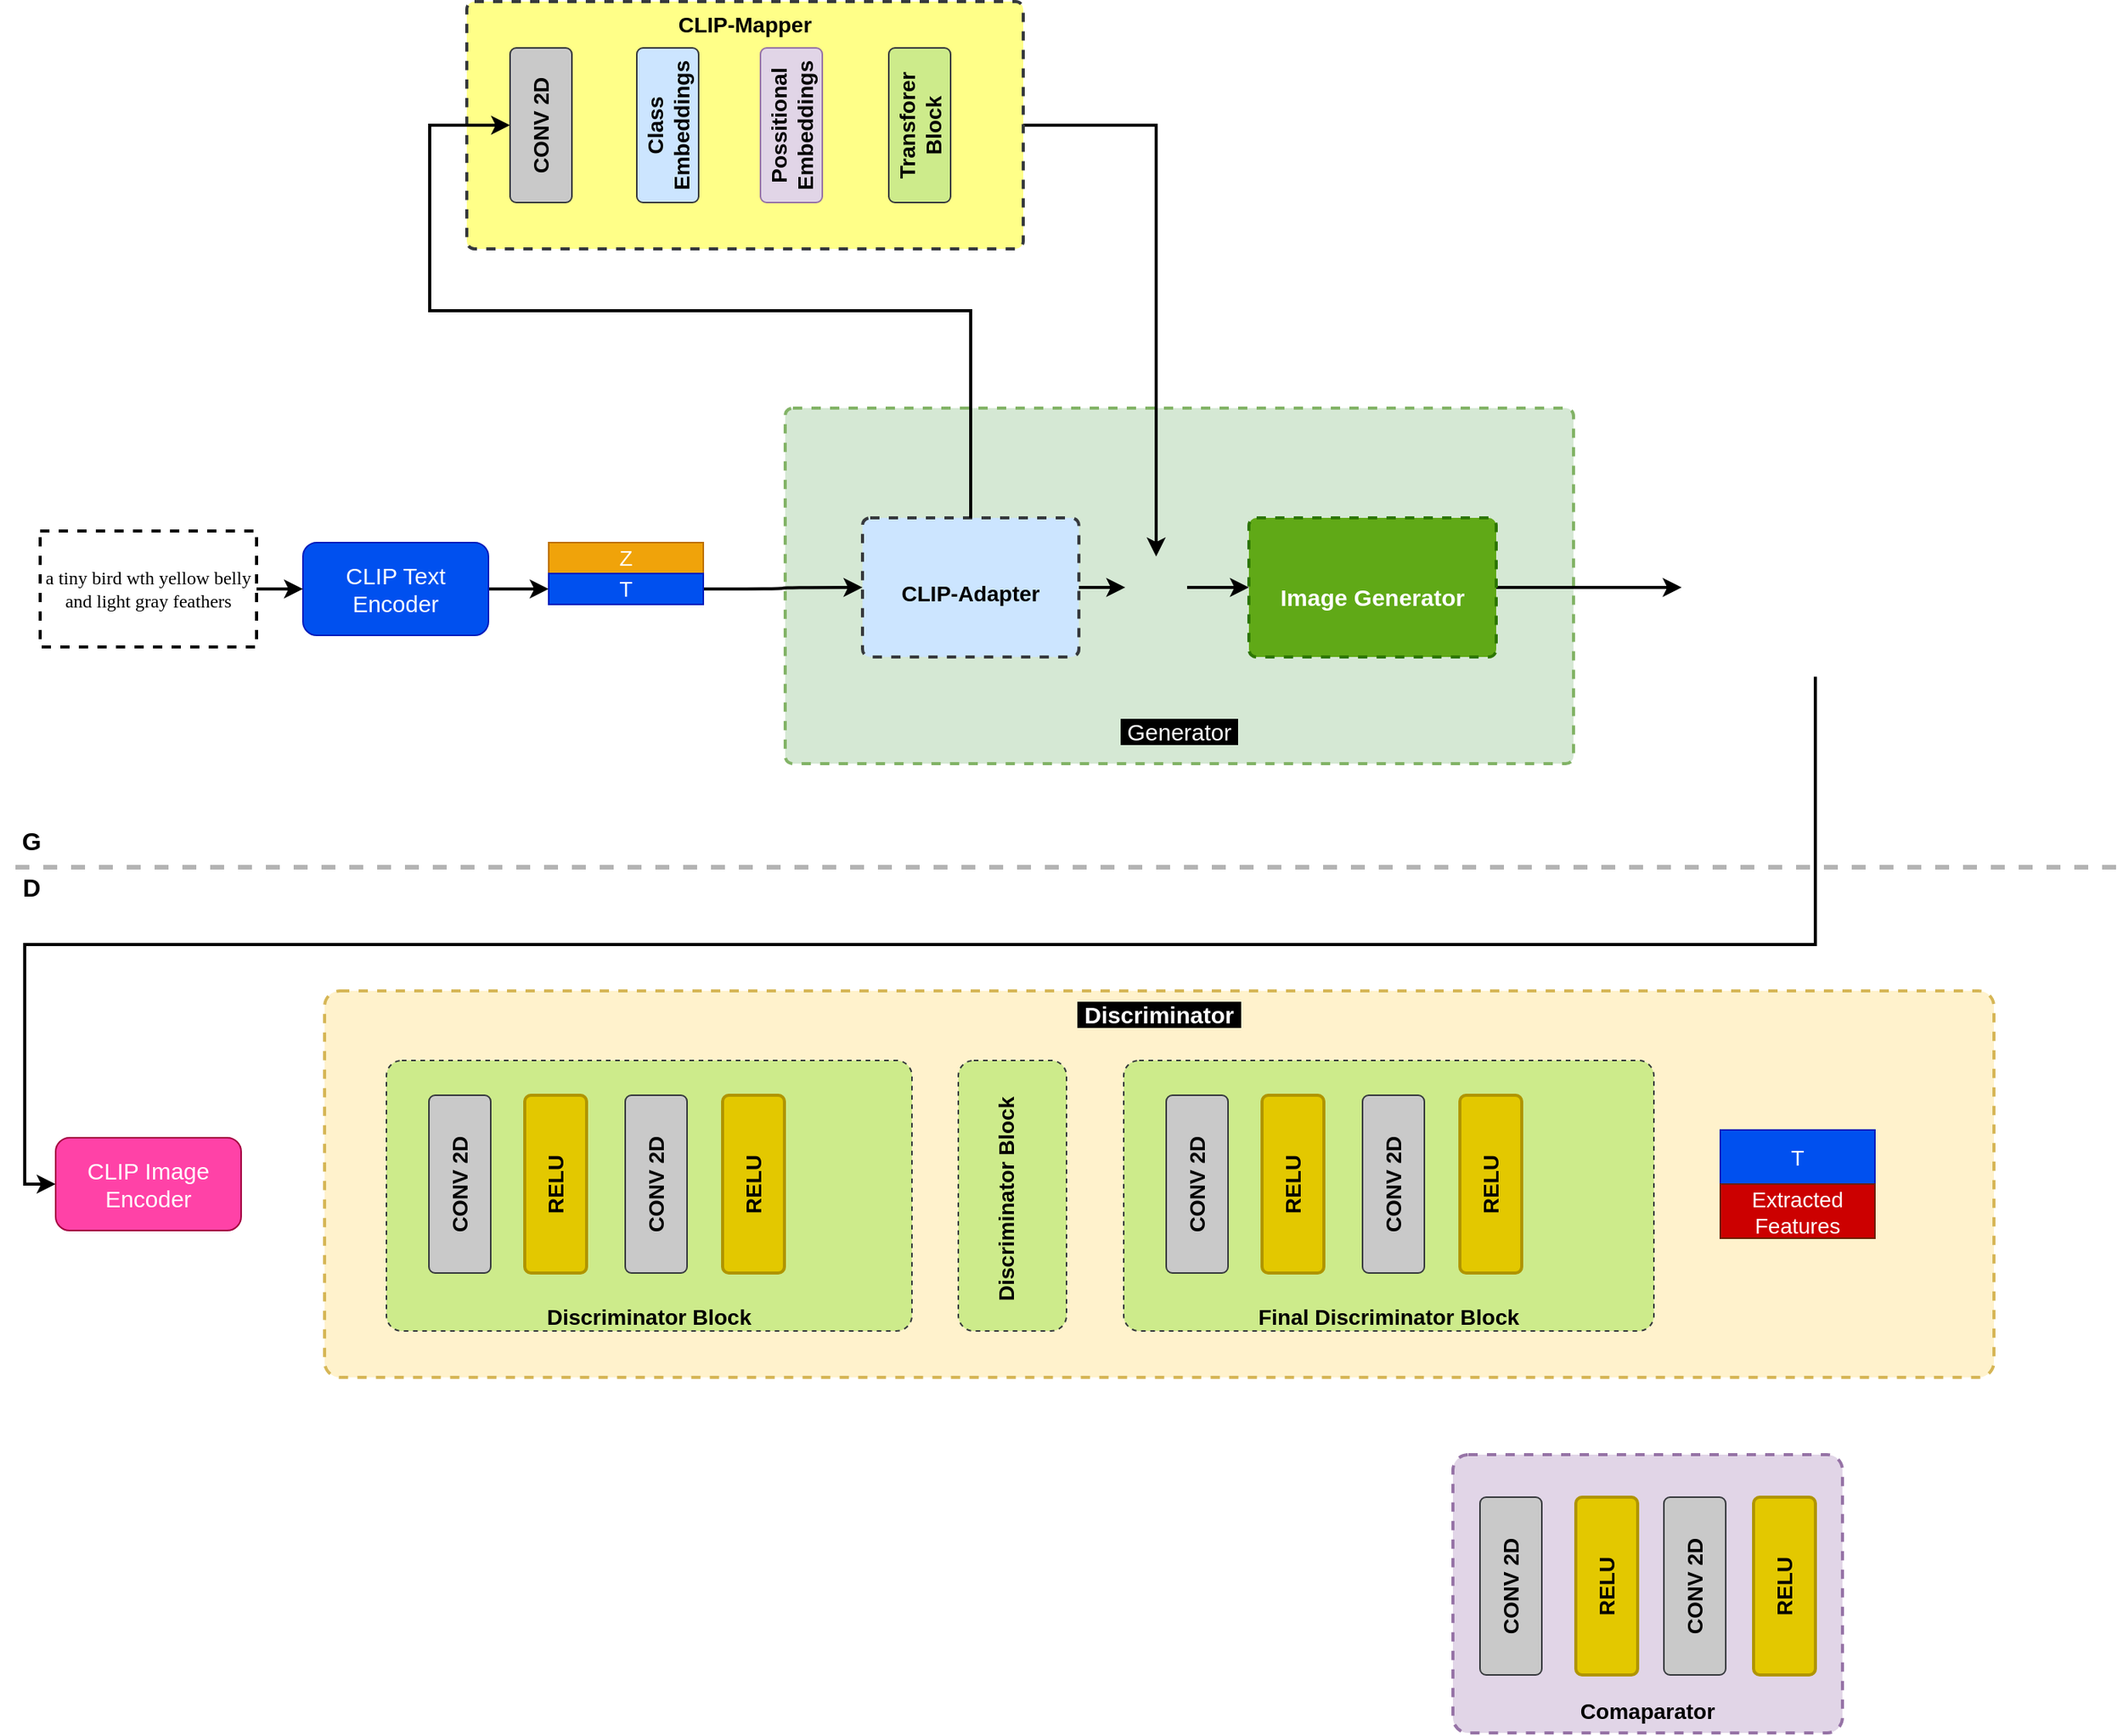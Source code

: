 <mxfile version="24.2.3" type="github">
  <diagram name="Page-1" id="lUMOGSvvNI-4q4CKnHqg">
    <mxGraphModel dx="1235" dy="614" grid="1" gridSize="10" guides="1" tooltips="1" connect="1" arrows="1" fold="1" page="1" pageScale="1" pageWidth="4681" pageHeight="3300" background="#FFFFFF" math="0" shadow="0">
      <root>
        <mxCell id="0" />
        <mxCell id="1" parent="0" />
        <mxCell id="EbBNntHS6jhSmtaPfabT-1" value="&lt;div&gt;&lt;span style=&quot;background-color: rgb(0, 0, 0);&quot;&gt;&lt;br&gt;&lt;/span&gt;&lt;/div&gt;&lt;div&gt;&lt;span style=&quot;background-color: rgb(0, 0, 0);&quot;&gt;&lt;br&gt;&lt;/span&gt;&lt;/div&gt;&lt;div&gt;&lt;span style=&quot;background-color: rgb(0, 0, 0);&quot;&gt;&lt;br&gt;&lt;/span&gt;&lt;/div&gt;&lt;div&gt;&lt;span style=&quot;background-color: rgb(0, 0, 0);&quot;&gt;&lt;br&gt;&lt;/span&gt;&lt;/div&gt;&lt;div&gt;&lt;span style=&quot;background-color: rgb(0, 0, 0);&quot;&gt;&lt;br&gt;&lt;/span&gt;&lt;/div&gt;&lt;div&gt;&lt;span style=&quot;background-color: rgb(0, 0, 0);&quot;&gt;&lt;br&gt;&lt;/span&gt;&lt;/div&gt;&lt;div&gt;&lt;span style=&quot;background-color: rgb(0, 0, 0);&quot;&gt;&lt;br&gt;&lt;/span&gt;&lt;/div&gt;&lt;div&gt;&lt;span style=&quot;background-color: rgb(0, 0, 0);&quot;&gt;&lt;br&gt;&lt;/span&gt;&lt;/div&gt;&lt;div&gt;&lt;span style=&quot;background-color: rgb(0, 0, 0);&quot;&gt;&lt;br&gt;&lt;/span&gt;&lt;/div&gt;&lt;div&gt;&lt;span style=&quot;background-color: rgb(0, 0, 0);&quot;&gt;&lt;br&gt;&lt;/span&gt;&lt;/div&gt;&lt;div&gt;&lt;span style=&quot;background-color: rgb(0, 0, 0);&quot;&gt;&lt;br&gt;&lt;/span&gt;&lt;/div&gt;&lt;div&gt;&lt;span style=&quot;background-color: rgb(0, 0, 0);&quot;&gt;&lt;br&gt;&lt;/span&gt;&lt;/div&gt;&lt;div&gt;&lt;span style=&quot;background-color: rgb(0, 0, 0);&quot;&gt;&lt;br&gt;&lt;/span&gt;&lt;/div&gt;&lt;div&gt;&lt;span style=&quot;background-color: rgb(0, 0, 0);&quot;&gt;&lt;br&gt;&lt;/span&gt;&lt;/div&gt;&lt;div style=&quot;line-height: 30%;&quot;&gt;&lt;font color=&quot;#ffffff&quot; style=&quot;font-size: 15px; background-color: rgb(0, 0, 0);&quot;&gt;&amp;nbsp;Generator&amp;nbsp;&lt;/font&gt;&lt;/div&gt;" style="html=1;align=center;verticalAlign=top;rounded=1;absoluteArcSize=1;arcSize=10;dashed=1;whiteSpace=wrap;fillColor=#d5e8d4;strokeColor=#82b366;movable=1;resizable=1;rotatable=1;deletable=1;editable=1;locked=0;connectable=1;strokeWidth=2;" vertex="1" parent="1">
          <mxGeometry x="538" y="343" width="510" height="230" as="geometry" />
        </mxCell>
        <mxCell id="EbBNntHS6jhSmtaPfabT-41" style="edgeStyle=orthogonalEdgeStyle;rounded=0;orthogonalLoop=1;jettySize=auto;html=1;entryX=0;entryY=0.5;entryDx=0;entryDy=0;strokeWidth=2;movable=0;resizable=0;rotatable=0;deletable=0;editable=0;locked=1;connectable=0;" edge="1" parent="1" source="EbBNntHS6jhSmtaPfabT-5" target="EbBNntHS6jhSmtaPfabT-40">
          <mxGeometry relative="1" as="geometry">
            <Array as="points">
              <mxPoint x="1205" y="690" />
              <mxPoint x="46" y="690" />
              <mxPoint x="46" y="845" />
            </Array>
          </mxGeometry>
        </mxCell>
        <mxCell id="EbBNntHS6jhSmtaPfabT-5" value="" style="shape=image;verticalLabelPosition=bottom;labelBackgroundColor=default;verticalAlign=top;aspect=fixed;imageAspect=0;image=https://upload.wikimedia.org/wikipedia/commons/thumb/4/45/Eopsaltria_australis_-_Mogo_Campground.jpg/640px-Eopsaltria_australis_-_Mogo_Campground.jpg;movable=1;resizable=1;rotatable=1;deletable=1;editable=1;locked=0;connectable=1;" vertex="1" parent="1">
          <mxGeometry x="1118" y="401.31" width="172.92" height="115.38" as="geometry" />
        </mxCell>
        <mxCell id="EbBNntHS6jhSmtaPfabT-17" value="" style="edgeStyle=orthogonalEdgeStyle;rounded=0;orthogonalLoop=1;jettySize=auto;html=1;strokeWidth=2;" edge="1" parent="1" source="EbBNntHS6jhSmtaPfabT-8" target="EbBNntHS6jhSmtaPfabT-13">
          <mxGeometry relative="1" as="geometry" />
        </mxCell>
        <mxCell id="EbBNntHS6jhSmtaPfabT-8" value="&lt;font style=&quot;font-size: 15px;&quot; color=&quot;#ffffff&quot;&gt;CLIP Text Encoder&lt;/font&gt;" style="rounded=1;whiteSpace=wrap;html=1;fillColor=#0050ef;strokeColor=#001DBC;movable=0;resizable=0;rotatable=0;deletable=0;editable=0;locked=1;connectable=0;fontColor=#ffffff;" vertex="1" parent="1">
          <mxGeometry x="226" y="430" width="120" height="60" as="geometry" />
        </mxCell>
        <mxCell id="EbBNntHS6jhSmtaPfabT-11" value="&lt;p style=&quot;line-height: 120%;&quot;&gt;&lt;font style=&quot;font-size: 14px;&quot; color=&quot;#ffffff&quot;&gt;Z&lt;/font&gt;&lt;/p&gt;" style="html=1;dashed=0;whiteSpace=wrap;fillColor=#f0a30a;fontColor=#000000;strokeColor=#BD7000;movable=1;resizable=1;rotatable=1;deletable=1;editable=1;locked=0;connectable=1;" vertex="1" parent="1">
          <mxGeometry x="385" y="430" width="100" height="20" as="geometry" />
        </mxCell>
        <mxCell id="EbBNntHS6jhSmtaPfabT-19" value="" style="edgeStyle=orthogonalEdgeStyle;rounded=0;orthogonalLoop=1;jettySize=auto;html=1;jumpSize=15;curved=1;strokeWidth=2;" edge="1" parent="1" source="EbBNntHS6jhSmtaPfabT-13" target="EbBNntHS6jhSmtaPfabT-18">
          <mxGeometry relative="1" as="geometry" />
        </mxCell>
        <mxCell id="EbBNntHS6jhSmtaPfabT-13" value="&lt;font style=&quot;font-size: 14px;&quot;&gt;T&lt;/font&gt;" style="html=1;dashed=0;whiteSpace=wrap;fillColor=#0050ef;fontColor=#ffffff;strokeColor=#001DBC;movable=1;resizable=1;rotatable=1;deletable=1;editable=1;locked=0;connectable=1;" vertex="1" parent="1">
          <mxGeometry x="385" y="450" width="100" height="20" as="geometry" />
        </mxCell>
        <mxCell id="EbBNntHS6jhSmtaPfabT-16" value="" style="edgeStyle=orthogonalEdgeStyle;rounded=1;orthogonalLoop=1;jettySize=auto;html=1;curved=0;strokeWidth=2;" edge="1" parent="1" source="EbBNntHS6jhSmtaPfabT-14" target="EbBNntHS6jhSmtaPfabT-8">
          <mxGeometry relative="1" as="geometry" />
        </mxCell>
        <mxCell id="EbBNntHS6jhSmtaPfabT-14" value="&lt;font face=&quot;Verdana&quot; style=&quot;font-size: 12px;&quot;&gt;a tiny bird wth yellow belly and light gray feathers&lt;/font&gt;" style="fontStyle=0;dashed=1;html=1;whiteSpace=wrap;strokeColor=default;strokeWidth=2;movable=0;resizable=0;rotatable=0;deletable=0;editable=0;locked=1;connectable=0;" vertex="1" parent="1">
          <mxGeometry x="56" y="422.5" width="140" height="75" as="geometry" />
        </mxCell>
        <mxCell id="EbBNntHS6jhSmtaPfabT-32" value="" style="edgeStyle=orthogonalEdgeStyle;rounded=0;orthogonalLoop=1;jettySize=auto;html=1;strokeWidth=2;" edge="1" parent="1" source="EbBNntHS6jhSmtaPfabT-18" target="EbBNntHS6jhSmtaPfabT-29">
          <mxGeometry relative="1" as="geometry" />
        </mxCell>
        <mxCell id="EbBNntHS6jhSmtaPfabT-18" value="&lt;div style=&quot;font-size: 14px;&quot;&gt;&lt;font style=&quot;font-size: 14px;&quot;&gt;&lt;b&gt;&lt;br&gt;&lt;/b&gt;&lt;/font&gt;&lt;/div&gt;&lt;div style=&quot;font-size: 14px;&quot;&gt;&lt;font style=&quot;font-size: 14px;&quot;&gt;&lt;b&gt;&lt;br&gt;&lt;/b&gt;&lt;/font&gt;&lt;/div&gt;&lt;div style=&quot;font-size: 14px;&quot;&gt;&lt;font style=&quot;font-size: 14px;&quot;&gt;&lt;b&gt;CLIP-Adapter&lt;/b&gt;&lt;/font&gt;&lt;/div&gt;" style="html=1;align=center;verticalAlign=top;rounded=1;absoluteArcSize=1;arcSize=10;dashed=1;whiteSpace=wrap;fillColor=#cce5ff;strokeColor=#36393d;strokeWidth=2;movable=0;resizable=0;rotatable=0;deletable=0;editable=0;locked=1;connectable=0;" vertex="1" parent="1">
          <mxGeometry x="588" y="414" width="140" height="90" as="geometry" />
        </mxCell>
        <mxCell id="EbBNntHS6jhSmtaPfabT-31" style="edgeStyle=orthogonalEdgeStyle;rounded=0;orthogonalLoop=1;jettySize=auto;html=1;entryX=0.5;entryY=0;entryDx=0;entryDy=0;strokeWidth=2;" edge="1" parent="1" source="EbBNntHS6jhSmtaPfabT-20" target="EbBNntHS6jhSmtaPfabT-29">
          <mxGeometry relative="1" as="geometry" />
        </mxCell>
        <mxCell id="EbBNntHS6jhSmtaPfabT-20" value="&lt;font style=&quot;font-size: 14px;&quot;&gt;&lt;b&gt;CLIP-Mapper&lt;/b&gt;&lt;/font&gt;" style="html=1;align=center;verticalAlign=top;rounded=1;absoluteArcSize=1;arcSize=10;dashed=1;whiteSpace=wrap;fillColor=#ffff88;strokeColor=#36393d;strokeWidth=2;movable=0;resizable=0;rotatable=0;deletable=0;editable=0;locked=1;connectable=0;" vertex="1" parent="1">
          <mxGeometry x="332" y="80" width="360" height="160" as="geometry" />
        </mxCell>
        <mxCell id="EbBNntHS6jhSmtaPfabT-26" style="edgeStyle=orthogonalEdgeStyle;rounded=0;orthogonalLoop=1;jettySize=auto;html=1;entryX=0.5;entryY=0;entryDx=0;entryDy=0;strokeWidth=2;" edge="1" parent="1" source="EbBNntHS6jhSmtaPfabT-18" target="EbBNntHS6jhSmtaPfabT-21">
          <mxGeometry relative="1" as="geometry">
            <Array as="points">
              <mxPoint x="658" y="280" />
              <mxPoint x="308" y="280" />
              <mxPoint x="308" y="160" />
            </Array>
          </mxGeometry>
        </mxCell>
        <mxCell id="EbBNntHS6jhSmtaPfabT-21" value="&lt;h4 style=&quot;&quot;&gt;&lt;font face=&quot;Helvetica&quot; style=&quot;font-size: 14px;&quot;&gt;CONV 2D&lt;/font&gt;&lt;/h4&gt;" style="rounded=1;arcSize=10;whiteSpace=wrap;html=1;align=center;rotation=-90;fillColor=#C9C9C9;strokeColor=#36393d;" vertex="1" parent="1">
          <mxGeometry x="330" y="140" width="100" height="40" as="geometry" />
        </mxCell>
        <mxCell id="EbBNntHS6jhSmtaPfabT-22" value="&lt;h4 style=&quot;&quot;&gt;&lt;span style=&quot;font-size: 14px;&quot;&gt;Class Embeddings&lt;/span&gt;&lt;/h4&gt;" style="rounded=1;arcSize=10;whiteSpace=wrap;html=1;align=center;rotation=-90;fillColor=#cce5ff;strokeColor=#36393d;" vertex="1" parent="1">
          <mxGeometry x="412" y="140" width="100" height="40" as="geometry" />
        </mxCell>
        <mxCell id="EbBNntHS6jhSmtaPfabT-23" value="&lt;h4 style=&quot;&quot;&gt;&lt;span style=&quot;font-size: 14px;&quot;&gt;Possitional Embeddings&lt;/span&gt;&lt;/h4&gt;" style="rounded=1;arcSize=10;whiteSpace=wrap;html=1;align=center;rotation=-90;fillColor=#e1d5e7;strokeColor=#9673a6;" vertex="1" parent="1">
          <mxGeometry x="492" y="140" width="100" height="40" as="geometry" />
        </mxCell>
        <mxCell id="EbBNntHS6jhSmtaPfabT-24" value="&lt;h4 style=&quot;&quot;&gt;&lt;span style=&quot;font-size: 14px;&quot;&gt;Transforer Block&lt;/span&gt;&lt;/h4&gt;" style="rounded=1;arcSize=10;whiteSpace=wrap;html=1;align=center;rotation=-90;fillColor=#cdeb8b;strokeColor=#36393d;" vertex="1" parent="1">
          <mxGeometry x="575" y="140" width="100" height="40" as="geometry" />
        </mxCell>
        <mxCell id="EbBNntHS6jhSmtaPfabT-36" style="edgeStyle=orthogonalEdgeStyle;rounded=0;orthogonalLoop=1;jettySize=auto;html=1;entryX=0;entryY=0.5;entryDx=0;entryDy=0;strokeWidth=2;" edge="1" parent="1" source="EbBNntHS6jhSmtaPfabT-27" target="EbBNntHS6jhSmtaPfabT-5">
          <mxGeometry relative="1" as="geometry" />
        </mxCell>
        <mxCell id="EbBNntHS6jhSmtaPfabT-27" value="&lt;div style=&quot;font-size: 15px;&quot;&gt;&lt;br&gt;&lt;/div&gt;&lt;div style=&quot;font-size: 15px;&quot;&gt;&lt;br&gt;&lt;/div&gt;&lt;div style=&quot;font-size: 15px;&quot;&gt;&lt;font style=&quot;font-size: 15px;&quot;&gt;&lt;b style=&quot;&quot;&gt;Image Generator&lt;/b&gt;&lt;/font&gt;&lt;/div&gt;" style="html=1;align=center;verticalAlign=top;rounded=1;absoluteArcSize=1;arcSize=10;dashed=1;whiteSpace=wrap;fillColor=#60a917;strokeColor=#2D7600;fontColor=#ffffff;strokeWidth=2;movable=0;resizable=0;rotatable=0;deletable=0;editable=0;locked=1;connectable=0;" vertex="1" parent="1">
          <mxGeometry x="838" y="414" width="160" height="90" as="geometry" />
        </mxCell>
        <mxCell id="EbBNntHS6jhSmtaPfabT-33" value="" style="edgeStyle=orthogonalEdgeStyle;rounded=0;orthogonalLoop=1;jettySize=auto;html=1;strokeWidth=2;" edge="1" parent="1" source="EbBNntHS6jhSmtaPfabT-29" target="EbBNntHS6jhSmtaPfabT-27">
          <mxGeometry relative="1" as="geometry" />
        </mxCell>
        <mxCell id="EbBNntHS6jhSmtaPfabT-29" value="" style="shape=image;html=1;verticalAlign=top;verticalLabelPosition=bottom;labelBackgroundColor=#ffffff;imageAspect=0;aspect=fixed;image=https://cdn4.iconfinder.com/data/icons/evil-icons-user-interface/64/plus-128.png;fontSize=14;fontColor=#FF3333;imageBackground=none;" vertex="1" parent="1">
          <mxGeometry x="758" y="439" width="40" height="40" as="geometry" />
        </mxCell>
        <mxCell id="EbBNntHS6jhSmtaPfabT-37" value="" style="endArrow=none;dashed=1;html=1;rounded=0;strokeWidth=3;strokeColor=#B3B3B3;movable=1;resizable=1;rotatable=1;deletable=1;editable=1;locked=0;connectable=1;" edge="1" parent="1">
          <mxGeometry width="50" height="50" relative="1" as="geometry">
            <mxPoint x="40" y="640" as="sourcePoint" />
            <mxPoint x="1400" y="640" as="targetPoint" />
          </mxGeometry>
        </mxCell>
        <mxCell id="EbBNntHS6jhSmtaPfabT-38" value="&lt;font style=&quot;font-size: 16px;&quot;&gt;&lt;b&gt;G&lt;/b&gt;&lt;/font&gt;" style="text;html=1;align=center;verticalAlign=middle;resizable=0;points=[];autosize=1;strokeColor=none;fillColor=none;" vertex="1" parent="1">
          <mxGeometry x="30" y="608" width="40" height="30" as="geometry" />
        </mxCell>
        <mxCell id="EbBNntHS6jhSmtaPfabT-39" value="&lt;font size=&quot;1&quot; style=&quot;&quot;&gt;&lt;b style=&quot;font-size: 16px;&quot;&gt;D&lt;/b&gt;&lt;/font&gt;" style="text;html=1;align=center;verticalAlign=middle;resizable=0;points=[];autosize=1;strokeColor=none;fillColor=none;" vertex="1" parent="1">
          <mxGeometry x="30" y="638" width="40" height="30" as="geometry" />
        </mxCell>
        <mxCell id="EbBNntHS6jhSmtaPfabT-40" value="&lt;font style=&quot;font-size: 15px;&quot; color=&quot;#ffffff&quot;&gt;CLIP Image Encoder&lt;/font&gt;" style="rounded=1;whiteSpace=wrap;html=1;fillColor=#ff42a7;strokeColor=#A50040;movable=0;resizable=0;rotatable=0;deletable=0;editable=0;locked=1;connectable=0;fontColor=#ffffff;" vertex="1" parent="1">
          <mxGeometry x="66" y="815" width="120" height="60" as="geometry" />
        </mxCell>
        <mxCell id="EbBNntHS6jhSmtaPfabT-42" value="&lt;font color=&quot;#ffffff&quot; style=&quot;font-size: 15px;&quot;&gt;&lt;b style=&quot;background-color: rgb(0, 0, 0);&quot;&gt;&amp;nbsp;Discriminator&amp;nbsp;&lt;/b&gt;&lt;/font&gt;" style="html=1;align=center;verticalAlign=top;rounded=1;absoluteArcSize=1;arcSize=20;dashed=1;whiteSpace=wrap;fillColor=#fff2cc;strokeColor=#d6b656;strokeWidth=2;movable=1;resizable=1;rotatable=1;deletable=1;editable=1;locked=0;connectable=1;" vertex="1" parent="1">
          <mxGeometry x="240" y="720" width="1080" height="250" as="geometry" />
        </mxCell>
        <mxCell id="EbBNntHS6jhSmtaPfabT-43" value="&lt;div style=&quot;font-size: 14px;&quot;&gt;&lt;span style=&quot;font-weight: 700; text-wrap: nowrap;&quot;&gt;&lt;font style=&quot;font-size: 14px;&quot;&gt;&lt;br&gt;&lt;/font&gt;&lt;/span&gt;&lt;/div&gt;&lt;div style=&quot;font-size: 14px;&quot;&gt;&lt;span style=&quot;font-weight: 700; text-wrap: nowrap;&quot;&gt;&lt;font style=&quot;font-size: 14px;&quot;&gt;&lt;br&gt;&lt;/font&gt;&lt;/span&gt;&lt;/div&gt;&lt;span style=&quot;font-weight: 700; text-wrap: nowrap; font-size: 14px;&quot;&gt;&lt;font style=&quot;font-size: 14px;&quot;&gt;&lt;div style=&quot;&quot;&gt;&lt;span style=&quot;font-weight: 700; text-wrap: nowrap;&quot;&gt;&lt;br&gt;&lt;/span&gt;&lt;/div&gt;&lt;div style=&quot;&quot;&gt;&lt;span style=&quot;font-weight: 700; text-wrap: nowrap;&quot;&gt;&lt;br&gt;&lt;/span&gt;&lt;/div&gt;&lt;div style=&quot;&quot;&gt;&lt;span style=&quot;font-weight: 700; text-wrap: nowrap;&quot;&gt;&lt;br&gt;&lt;/span&gt;&lt;/div&gt;&lt;div style=&quot;&quot;&gt;&lt;span style=&quot;font-weight: 700; text-wrap: nowrap;&quot;&gt;&lt;br&gt;&lt;/span&gt;&lt;/div&gt;&lt;div style=&quot;&quot;&gt;&lt;span style=&quot;font-weight: 700; text-wrap: nowrap;&quot;&gt;&lt;br&gt;&lt;/span&gt;&lt;/div&gt;&lt;div style=&quot;&quot;&gt;&lt;span style=&quot;font-weight: 700; text-wrap: nowrap;&quot;&gt;&lt;br&gt;&lt;/span&gt;&lt;/div&gt;&lt;div style=&quot;&quot;&gt;&lt;span style=&quot;font-weight: 700; text-wrap: nowrap;&quot;&gt;&lt;br&gt;&lt;/span&gt;&lt;/div&gt;Discriminator Block&lt;/font&gt;&lt;/span&gt;" style="html=1;align=center;verticalAlign=top;rounded=1;absoluteArcSize=1;arcSize=20;dashed=1;whiteSpace=wrap;fillColor=#cdeb8b;strokeColor=#36393d;" vertex="1" parent="1">
          <mxGeometry x="280" y="765" width="340" height="175" as="geometry" />
        </mxCell>
        <mxCell id="EbBNntHS6jhSmtaPfabT-45" value="&lt;h4 style=&quot;&quot;&gt;&lt;font face=&quot;Helvetica&quot; style=&quot;font-size: 14px;&quot;&gt;CONV 2D&lt;/font&gt;&lt;/h4&gt;" style="rounded=1;arcSize=10;whiteSpace=wrap;html=1;align=center;rotation=-90;fillColor=#C9C9C9;strokeColor=#36393d;" vertex="1" parent="1">
          <mxGeometry x="270" y="825" width="115" height="40" as="geometry" />
        </mxCell>
        <mxCell id="EbBNntHS6jhSmtaPfabT-47" value="&lt;h4 style=&quot;&quot;&gt;&lt;font face=&quot;Helvetica&quot; style=&quot;font-size: 14px;&quot;&gt;CONV 2D&lt;/font&gt;&lt;/h4&gt;" style="rounded=1;arcSize=10;whiteSpace=wrap;html=1;align=center;rotation=-90;fillColor=#C9C9C9;strokeColor=#36393d;" vertex="1" parent="1">
          <mxGeometry x="397" y="825" width="115" height="40" as="geometry" />
        </mxCell>
        <mxCell id="EbBNntHS6jhSmtaPfabT-48" value="&lt;h4 style=&quot;&quot;&gt;&lt;span style=&quot;font-size: 14px;&quot;&gt;RELU&lt;/span&gt;&lt;/h4&gt;" style="rounded=1;arcSize=10;whiteSpace=wrap;html=1;align=center;rotation=-90;fillColor=#e3c800;strokeColor=#B09500;fontColor=#000000;strokeWidth=2;" vertex="1" parent="1">
          <mxGeometry x="332" y="825" width="115" height="40" as="geometry" />
        </mxCell>
        <mxCell id="EbBNntHS6jhSmtaPfabT-49" value="&lt;h4 style=&quot;&quot;&gt;&lt;span style=&quot;font-size: 14px;&quot;&gt;RELU&lt;/span&gt;&lt;/h4&gt;" style="rounded=1;arcSize=10;whiteSpace=wrap;html=1;align=center;rotation=-90;fillColor=#e3c800;strokeColor=#B09500;fontColor=#000000;strokeWidth=2;" vertex="1" parent="1">
          <mxGeometry x="460" y="825" width="115" height="40" as="geometry" />
        </mxCell>
        <mxCell id="EbBNntHS6jhSmtaPfabT-50" value="" style="shape=image;html=1;verticalAlign=top;verticalLabelPosition=bottom;labelBackgroundColor=#ffffff;imageAspect=0;aspect=fixed;image=https://cdn4.iconfinder.com/data/icons/evil-icons-user-interface/64/plus-128.png;fontSize=14;fontColor=#FF3333;imageBackground=none;" vertex="1" parent="1">
          <mxGeometry x="560" y="825" width="40" height="40" as="geometry" />
        </mxCell>
        <mxCell id="EbBNntHS6jhSmtaPfabT-51" value="" style="html=1;align=center;verticalAlign=top;rounded=1;absoluteArcSize=1;arcSize=20;dashed=1;whiteSpace=wrap;fillColor=#cdeb8b;strokeColor=#36393d;" vertex="1" parent="1">
          <mxGeometry x="650" y="765" width="70" height="175" as="geometry" />
        </mxCell>
        <mxCell id="EbBNntHS6jhSmtaPfabT-52" value="&lt;div style=&quot;font-size: 14px;&quot;&gt;&lt;span style=&quot;font-weight: 700; text-wrap: nowrap;&quot;&gt;&lt;font style=&quot;font-size: 14px;&quot;&gt;&lt;br&gt;&lt;/font&gt;&lt;/span&gt;&lt;/div&gt;&lt;div style=&quot;font-size: 14px;&quot;&gt;&lt;span style=&quot;font-weight: 700; text-wrap: nowrap;&quot;&gt;&lt;font style=&quot;font-size: 14px;&quot;&gt;&lt;br&gt;&lt;/font&gt;&lt;/span&gt;&lt;/div&gt;&lt;span style=&quot;font-weight: 700; text-wrap: nowrap; font-size: 14px;&quot;&gt;&lt;font style=&quot;font-size: 14px;&quot;&gt;&lt;div style=&quot;&quot;&gt;&lt;span style=&quot;font-weight: 700; text-wrap: nowrap;&quot;&gt;&lt;br&gt;&lt;/span&gt;&lt;/div&gt;&lt;div style=&quot;&quot;&gt;&lt;span style=&quot;font-weight: 700; text-wrap: nowrap;&quot;&gt;&lt;br&gt;&lt;/span&gt;&lt;/div&gt;&lt;div style=&quot;&quot;&gt;&lt;span style=&quot;font-weight: 700; text-wrap: nowrap;&quot;&gt;&lt;br&gt;&lt;/span&gt;&lt;/div&gt;&lt;div style=&quot;&quot;&gt;&lt;span style=&quot;font-weight: 700; text-wrap: nowrap;&quot;&gt;&lt;br&gt;&lt;/span&gt;&lt;/div&gt;&lt;div style=&quot;&quot;&gt;&lt;span style=&quot;font-weight: 700; text-wrap: nowrap;&quot;&gt;&lt;br&gt;&lt;/span&gt;&lt;/div&gt;&lt;div style=&quot;&quot;&gt;&lt;span style=&quot;font-weight: 700; text-wrap: nowrap;&quot;&gt;&lt;br&gt;&lt;/span&gt;&lt;/div&gt;&lt;div style=&quot;&quot;&gt;&lt;span style=&quot;font-weight: 700; text-wrap: nowrap;&quot;&gt;&lt;br&gt;&lt;/span&gt;&lt;/div&gt;Final Discriminator Block&lt;/font&gt;&lt;/span&gt;" style="html=1;align=center;verticalAlign=top;rounded=1;absoluteArcSize=1;arcSize=20;dashed=1;whiteSpace=wrap;fillColor=#cdeb8b;strokeColor=#36393d;" vertex="1" parent="1">
          <mxGeometry x="757" y="765" width="343" height="175" as="geometry" />
        </mxCell>
        <mxCell id="EbBNntHS6jhSmtaPfabT-53" value="&lt;h4 style=&quot;&quot;&gt;&lt;font face=&quot;Helvetica&quot; style=&quot;font-size: 14px;&quot;&gt;CONV 2D&lt;/font&gt;&lt;/h4&gt;" style="rounded=1;arcSize=10;whiteSpace=wrap;html=1;align=center;rotation=-90;fillColor=#C9C9C9;strokeColor=#36393d;" vertex="1" parent="1">
          <mxGeometry x="747" y="825" width="115" height="40" as="geometry" />
        </mxCell>
        <mxCell id="EbBNntHS6jhSmtaPfabT-54" value="&lt;h4 style=&quot;&quot;&gt;&lt;font face=&quot;Helvetica&quot; style=&quot;font-size: 14px;&quot;&gt;CONV 2D&lt;/font&gt;&lt;/h4&gt;" style="rounded=1;arcSize=10;whiteSpace=wrap;html=1;align=center;rotation=-90;fillColor=#C9C9C9;strokeColor=#36393d;" vertex="1" parent="1">
          <mxGeometry x="874" y="825" width="115" height="40" as="geometry" />
        </mxCell>
        <mxCell id="EbBNntHS6jhSmtaPfabT-55" value="&lt;h4 style=&quot;&quot;&gt;&lt;span style=&quot;font-size: 14px;&quot;&gt;RELU&lt;/span&gt;&lt;/h4&gt;" style="rounded=1;arcSize=10;whiteSpace=wrap;html=1;align=center;rotation=-90;fillColor=#e3c800;strokeColor=#B09500;fontColor=#000000;strokeWidth=2;" vertex="1" parent="1">
          <mxGeometry x="809" y="825" width="115" height="40" as="geometry" />
        </mxCell>
        <mxCell id="EbBNntHS6jhSmtaPfabT-56" value="&lt;h4 style=&quot;&quot;&gt;&lt;span style=&quot;font-size: 14px;&quot;&gt;RELU&lt;/span&gt;&lt;/h4&gt;" style="rounded=1;arcSize=10;whiteSpace=wrap;html=1;align=center;rotation=-90;fillColor=#e3c800;strokeColor=#B09500;fontColor=#000000;strokeWidth=2;" vertex="1" parent="1">
          <mxGeometry x="937" y="825" width="115" height="40" as="geometry" />
        </mxCell>
        <mxCell id="EbBNntHS6jhSmtaPfabT-57" value="" style="shape=image;html=1;verticalAlign=top;verticalLabelPosition=bottom;labelBackgroundColor=#ffffff;imageAspect=0;aspect=fixed;image=https://cdn4.iconfinder.com/data/icons/evil-icons-user-interface/64/plus-128.png;fontSize=14;fontColor=#FF3333;imageBackground=none;" vertex="1" parent="1">
          <mxGeometry x="1040" y="825" width="40" height="40" as="geometry" />
        </mxCell>
        <mxCell id="EbBNntHS6jhSmtaPfabT-58" value="&lt;p style=&quot;line-height: 120%;&quot;&gt;&lt;span style=&quot;font-size: 14px;&quot;&gt;T&lt;/span&gt;&lt;/p&gt;" style="html=1;dashed=0;whiteSpace=wrap;fillColor=#0050ef;fontColor=#ffffff;strokeColor=#001DBC;movable=1;resizable=1;rotatable=1;deletable=1;editable=1;locked=0;connectable=1;" vertex="1" parent="1">
          <mxGeometry x="1143" y="810" width="100" height="35" as="geometry" />
        </mxCell>
        <mxCell id="EbBNntHS6jhSmtaPfabT-59" value="&lt;span style=&quot;font-size: 14px;&quot;&gt;Extracted Features&lt;/span&gt;" style="html=1;dashed=0;whiteSpace=wrap;fillColor=#CC0000;fontColor=#ffffff;strokeColor=#6D1F00;movable=1;resizable=1;rotatable=1;deletable=1;editable=1;locked=0;connectable=1;" vertex="1" parent="1">
          <mxGeometry x="1143" y="845" width="100" height="35" as="geometry" />
        </mxCell>
        <mxCell id="EbBNntHS6jhSmtaPfabT-60" value="&lt;div style=&quot;font-size: 14px;&quot;&gt;&lt;b style=&quot;&quot;&gt;&lt;font style=&quot;font-size: 14px;&quot;&gt;&lt;br&gt;&lt;/font&gt;&lt;/b&gt;&lt;/div&gt;&lt;div style=&quot;font-size: 14px;&quot;&gt;&lt;b&gt;&lt;font style=&quot;font-size: 14px;&quot;&gt;&lt;br&gt;&lt;/font&gt;&lt;/b&gt;&lt;/div&gt;&lt;div style=&quot;font-size: 14px;&quot;&gt;&lt;b&gt;&lt;font style=&quot;font-size: 14px;&quot;&gt;&lt;br&gt;&lt;/font&gt;&lt;/b&gt;&lt;/div&gt;&lt;div style=&quot;font-size: 14px;&quot;&gt;&lt;b&gt;&lt;font style=&quot;font-size: 14px;&quot;&gt;&lt;br&gt;&lt;/font&gt;&lt;/b&gt;&lt;/div&gt;&lt;div style=&quot;font-size: 14px;&quot;&gt;&lt;b&gt;&lt;font style=&quot;font-size: 14px;&quot;&gt;&lt;br&gt;&lt;/font&gt;&lt;/b&gt;&lt;/div&gt;&lt;div style=&quot;font-size: 14px;&quot;&gt;&lt;b&gt;&lt;font style=&quot;font-size: 14px;&quot;&gt;&lt;br&gt;&lt;/font&gt;&lt;/b&gt;&lt;/div&gt;&lt;div style=&quot;font-size: 14px;&quot;&gt;&lt;b&gt;&lt;font style=&quot;font-size: 14px;&quot;&gt;&lt;br&gt;&lt;/font&gt;&lt;/b&gt;&lt;/div&gt;&lt;div style=&quot;font-size: 14px;&quot;&gt;&lt;b&gt;&lt;font style=&quot;font-size: 14px;&quot;&gt;&lt;br&gt;&lt;/font&gt;&lt;/b&gt;&lt;/div&gt;&lt;div style=&quot;font-size: 14px;&quot;&gt;&lt;br&gt;&lt;/div&gt;&lt;div style=&quot;font-size: 14px;&quot;&gt;&lt;b style=&quot;&quot;&gt;&lt;font style=&quot;font-size: 14px;&quot;&gt;Comaparator&lt;/font&gt;&lt;/b&gt;&lt;/div&gt;" style="html=1;align=center;verticalAlign=top;rounded=1;absoluteArcSize=1;arcSize=20;dashed=1;whiteSpace=wrap;fillColor=#e1d5e7;strokeColor=#9673a6;strokeWidth=2;" vertex="1" parent="1">
          <mxGeometry x="970" y="1020" width="252" height="180" as="geometry" />
        </mxCell>
        <mxCell id="EbBNntHS6jhSmtaPfabT-61" value="&lt;h4 style=&quot;&quot;&gt;&lt;font face=&quot;Helvetica&quot; style=&quot;font-size: 14px;&quot;&gt;CONV 2D&lt;/font&gt;&lt;/h4&gt;" style="rounded=1;arcSize=10;whiteSpace=wrap;html=1;align=center;rotation=-90;fillColor=#C9C9C9;strokeColor=#36393d;" vertex="1" parent="1">
          <mxGeometry x="950" y="1085" width="115" height="40" as="geometry" />
        </mxCell>
        <mxCell id="EbBNntHS6jhSmtaPfabT-62" value="&lt;h4 style=&quot;&quot;&gt;&lt;span style=&quot;font-size: 14px;&quot;&gt;RELU&lt;/span&gt;&lt;/h4&gt;" style="rounded=1;arcSize=10;whiteSpace=wrap;html=1;align=center;rotation=-90;fillColor=#e3c800;strokeColor=#B09500;fontColor=#000000;strokeWidth=2;" vertex="1" parent="1">
          <mxGeometry x="1012" y="1085" width="115" height="40" as="geometry" />
        </mxCell>
        <mxCell id="EbBNntHS6jhSmtaPfabT-63" value="&lt;h4 style=&quot;&quot;&gt;&lt;font face=&quot;Helvetica&quot; style=&quot;font-size: 14px;&quot;&gt;CONV 2D&lt;/font&gt;&lt;/h4&gt;" style="rounded=1;arcSize=10;whiteSpace=wrap;html=1;align=center;rotation=-90;fillColor=#C9C9C9;strokeColor=#36393d;" vertex="1" parent="1">
          <mxGeometry x="1068.96" y="1085" width="115" height="40" as="geometry" />
        </mxCell>
        <mxCell id="EbBNntHS6jhSmtaPfabT-64" value="&lt;h4 style=&quot;&quot;&gt;&lt;span style=&quot;font-size: 14px;&quot;&gt;RELU&lt;/span&gt;&lt;/h4&gt;" style="rounded=1;arcSize=10;whiteSpace=wrap;html=1;align=center;rotation=-90;fillColor=#e3c800;strokeColor=#B09500;fontColor=#000000;strokeWidth=2;" vertex="1" parent="1">
          <mxGeometry x="1127" y="1085" width="115" height="40" as="geometry" />
        </mxCell>
        <mxCell id="EbBNntHS6jhSmtaPfabT-65" value="&lt;font style=&quot;font-size: 14px;&quot;&gt;Discriminator Block&lt;/font&gt;" style="text;strokeColor=none;fillColor=none;html=1;fontSize=24;fontStyle=1;verticalAlign=middle;align=center;rotation=-90;" vertex="1" parent="1">
          <mxGeometry x="628" y="835" width="100" height="40" as="geometry" />
        </mxCell>
      </root>
    </mxGraphModel>
  </diagram>
</mxfile>
